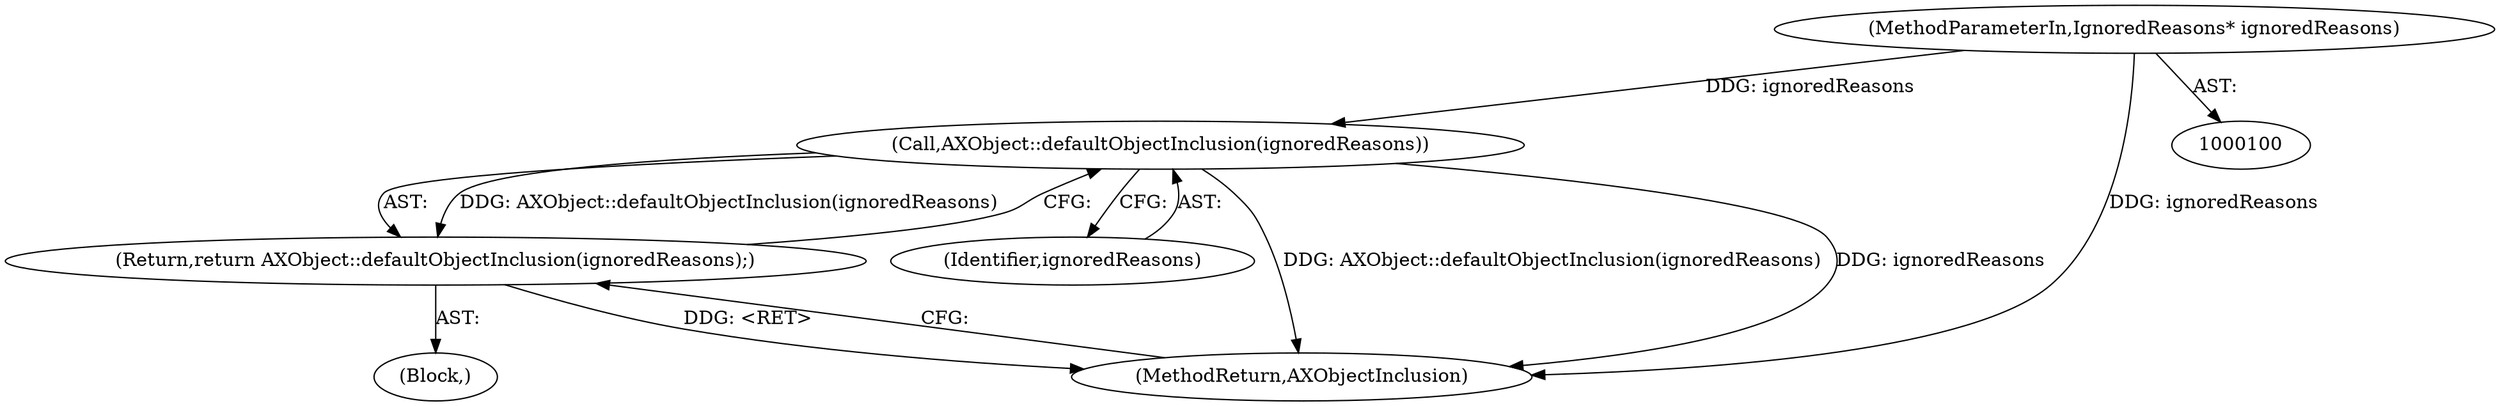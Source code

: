 digraph "0_Chrome_d27468a832d5316884bd02f459cbf493697fd7e1_1@pointer" {
"1000134" [label="(Call,AXObject::defaultObjectInclusion(ignoredReasons))"];
"1000101" [label="(MethodParameterIn,IgnoredReasons* ignoredReasons)"];
"1000133" [label="(Return,return AXObject::defaultObjectInclusion(ignoredReasons);)"];
"1000102" [label="(Block,)"];
"1000133" [label="(Return,return AXObject::defaultObjectInclusion(ignoredReasons);)"];
"1000135" [label="(Identifier,ignoredReasons)"];
"1000101" [label="(MethodParameterIn,IgnoredReasons* ignoredReasons)"];
"1000134" [label="(Call,AXObject::defaultObjectInclusion(ignoredReasons))"];
"1000136" [label="(MethodReturn,AXObjectInclusion)"];
"1000134" -> "1000133"  [label="AST: "];
"1000134" -> "1000135"  [label="CFG: "];
"1000135" -> "1000134"  [label="AST: "];
"1000133" -> "1000134"  [label="CFG: "];
"1000134" -> "1000136"  [label="DDG: AXObject::defaultObjectInclusion(ignoredReasons)"];
"1000134" -> "1000136"  [label="DDG: ignoredReasons"];
"1000134" -> "1000133"  [label="DDG: AXObject::defaultObjectInclusion(ignoredReasons)"];
"1000101" -> "1000134"  [label="DDG: ignoredReasons"];
"1000101" -> "1000100"  [label="AST: "];
"1000101" -> "1000136"  [label="DDG: ignoredReasons"];
"1000133" -> "1000102"  [label="AST: "];
"1000136" -> "1000133"  [label="CFG: "];
"1000133" -> "1000136"  [label="DDG: <RET>"];
}

